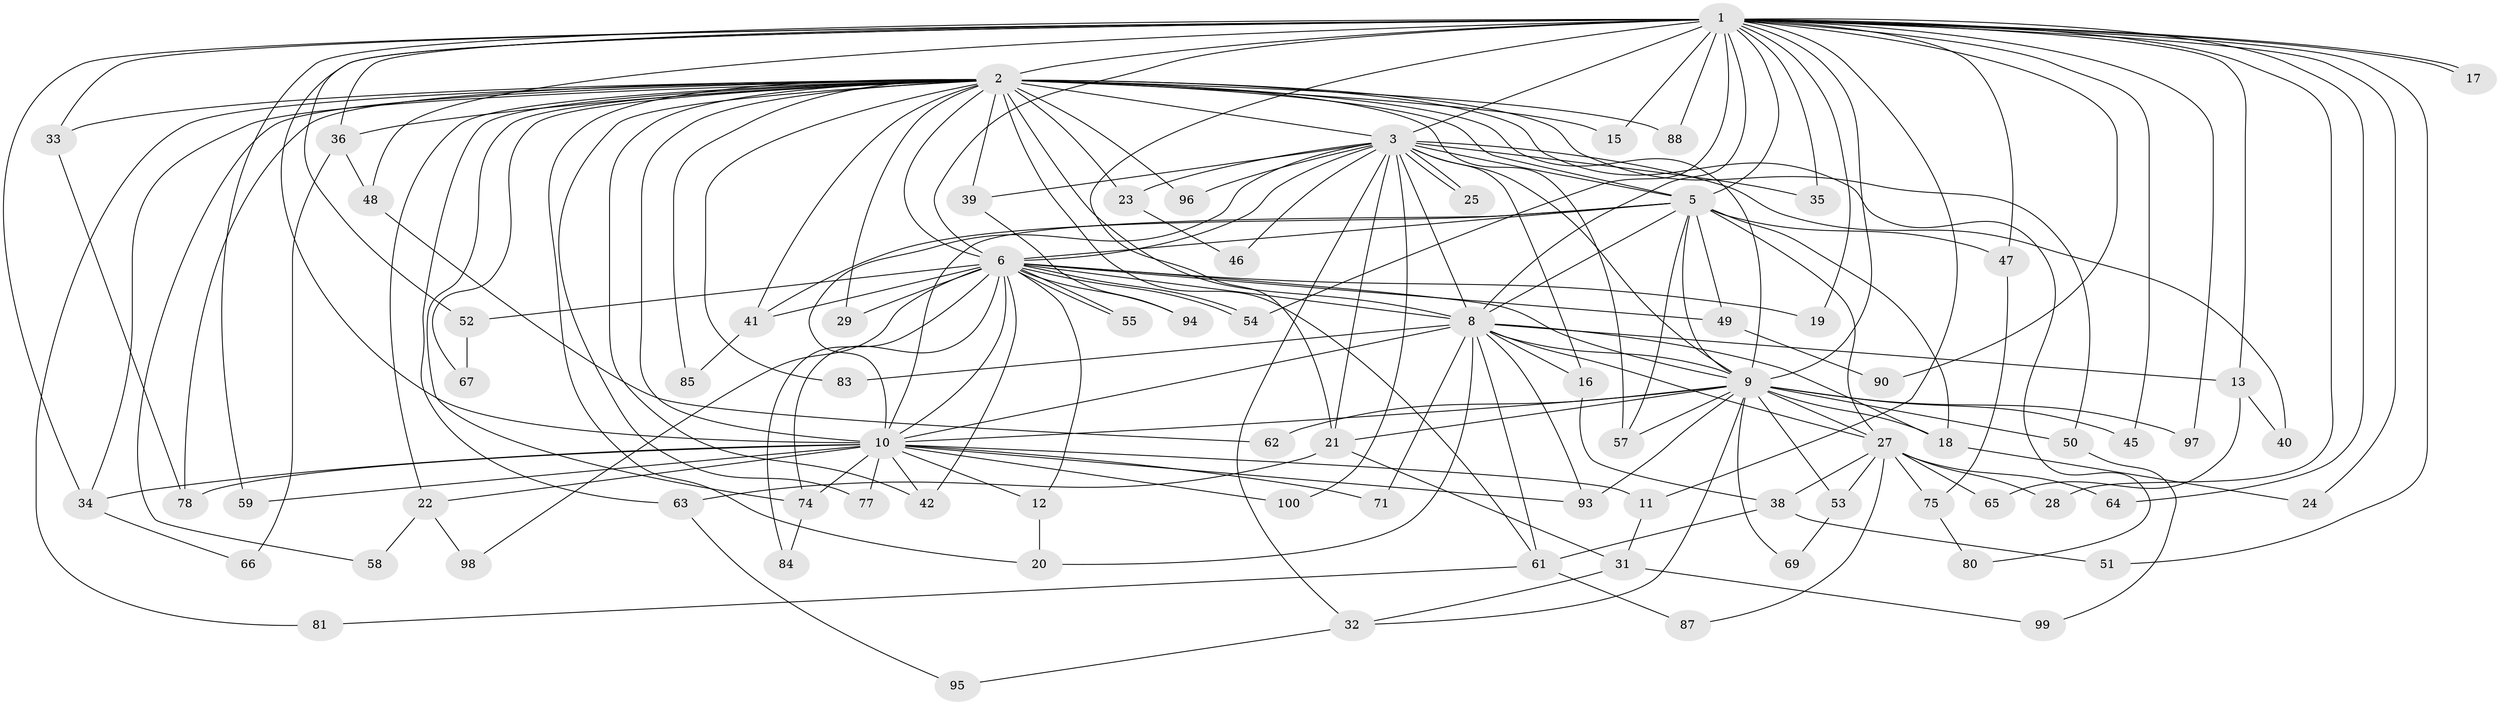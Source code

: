 // original degree distribution, {25: 0.00980392156862745, 24: 0.00980392156862745, 23: 0.0196078431372549, 22: 0.029411764705882353, 16: 0.00980392156862745, 20: 0.00980392156862745, 18: 0.00980392156862745, 3: 0.2549019607843137, 4: 0.09803921568627451, 2: 0.5196078431372549, 5: 0.0196078431372549, 9: 0.00980392156862745}
// Generated by graph-tools (version 1.1) at 2025/41/03/06/25 10:41:31]
// undirected, 79 vertices, 184 edges
graph export_dot {
graph [start="1"]
  node [color=gray90,style=filled];
  1 [super="+7"];
  2 [super="+4"];
  3 [super="+89"];
  5 [super="+70"];
  6 [super="+79"];
  8 [super="+14"];
  9 [super="+30"];
  10 [super="+82"];
  11;
  12 [super="+86"];
  13 [super="+37"];
  15;
  16;
  17;
  18 [super="+43"];
  19;
  20;
  21 [super="+26"];
  22;
  23;
  24;
  25;
  27 [super="+44"];
  28;
  29;
  31;
  32 [super="+56"];
  33;
  34 [super="+91"];
  35;
  36;
  38;
  39;
  40;
  41 [super="+73"];
  42 [super="+72"];
  45;
  46;
  47;
  48 [super="+60"];
  49;
  50;
  51;
  52;
  53;
  54 [super="+92"];
  55;
  57 [super="+68"];
  58;
  59;
  61 [super="+76"];
  62;
  63;
  64;
  65;
  66;
  67;
  69;
  71;
  74;
  75;
  77;
  78 [super="+101"];
  80;
  81;
  83;
  84;
  85;
  87;
  88;
  90;
  93 [super="+102"];
  94;
  95;
  96;
  97;
  98;
  99;
  100;
  1 -- 2 [weight=4];
  1 -- 3 [weight=2];
  1 -- 5 [weight=2];
  1 -- 6 [weight=2];
  1 -- 8 [weight=2];
  1 -- 9 [weight=2];
  1 -- 10 [weight=3];
  1 -- 13 [weight=2];
  1 -- 17;
  1 -- 17;
  1 -- 21;
  1 -- 28;
  1 -- 33;
  1 -- 35;
  1 -- 47;
  1 -- 48 [weight=2];
  1 -- 51;
  1 -- 52;
  1 -- 88;
  1 -- 64;
  1 -- 11;
  1 -- 15;
  1 -- 19;
  1 -- 24;
  1 -- 90;
  1 -- 97;
  1 -- 36;
  1 -- 45;
  1 -- 59;
  1 -- 34;
  1 -- 54;
  2 -- 3 [weight=2];
  2 -- 5 [weight=2];
  2 -- 6 [weight=2];
  2 -- 8 [weight=3];
  2 -- 9 [weight=3];
  2 -- 10 [weight=2];
  2 -- 15;
  2 -- 20;
  2 -- 22;
  2 -- 23;
  2 -- 34;
  2 -- 39;
  2 -- 41;
  2 -- 80;
  2 -- 85;
  2 -- 88;
  2 -- 96;
  2 -- 67;
  2 -- 74;
  2 -- 77;
  2 -- 81;
  2 -- 83;
  2 -- 29;
  2 -- 33;
  2 -- 36;
  2 -- 50;
  2 -- 58;
  2 -- 61;
  2 -- 63;
  2 -- 78;
  2 -- 42;
  2 -- 57;
  3 -- 5 [weight=2];
  3 -- 6;
  3 -- 8;
  3 -- 9;
  3 -- 10;
  3 -- 16;
  3 -- 21 [weight=2];
  3 -- 23;
  3 -- 25;
  3 -- 25;
  3 -- 35;
  3 -- 39;
  3 -- 40;
  3 -- 46;
  3 -- 96;
  3 -- 100;
  3 -- 32;
  5 -- 6;
  5 -- 8;
  5 -- 9;
  5 -- 10;
  5 -- 18;
  5 -- 27;
  5 -- 41;
  5 -- 47;
  5 -- 49;
  5 -- 57;
  6 -- 8;
  6 -- 9;
  6 -- 10;
  6 -- 12;
  6 -- 19;
  6 -- 29;
  6 -- 42;
  6 -- 49;
  6 -- 52;
  6 -- 54;
  6 -- 54;
  6 -- 55;
  6 -- 55;
  6 -- 94;
  6 -- 98;
  6 -- 74;
  6 -- 84;
  6 -- 41;
  8 -- 9;
  8 -- 10;
  8 -- 13;
  8 -- 16;
  8 -- 18;
  8 -- 20;
  8 -- 27;
  8 -- 61;
  8 -- 71;
  8 -- 83;
  8 -- 93;
  9 -- 10;
  9 -- 32;
  9 -- 45;
  9 -- 50;
  9 -- 53;
  9 -- 57;
  9 -- 62;
  9 -- 69;
  9 -- 93;
  9 -- 97;
  9 -- 21;
  9 -- 27;
  9 -- 18;
  10 -- 11;
  10 -- 12;
  10 -- 22;
  10 -- 34;
  10 -- 42;
  10 -- 59;
  10 -- 71;
  10 -- 74;
  10 -- 77;
  10 -- 78;
  10 -- 100;
  10 -- 93;
  11 -- 31;
  12 -- 20;
  13 -- 65;
  13 -- 40;
  16 -- 38;
  18 -- 24;
  21 -- 31;
  21 -- 63;
  22 -- 58;
  22 -- 98;
  23 -- 46;
  27 -- 28;
  27 -- 38;
  27 -- 53;
  27 -- 64;
  27 -- 65;
  27 -- 75;
  27 -- 87;
  31 -- 32;
  31 -- 99;
  32 -- 95;
  33 -- 78;
  34 -- 66;
  36 -- 48;
  36 -- 66;
  38 -- 51;
  38 -- 61;
  39 -- 94;
  41 -- 85;
  47 -- 75;
  48 -- 62;
  49 -- 90;
  50 -- 99;
  52 -- 67;
  53 -- 69;
  61 -- 81;
  61 -- 87;
  63 -- 95;
  74 -- 84;
  75 -- 80;
}
